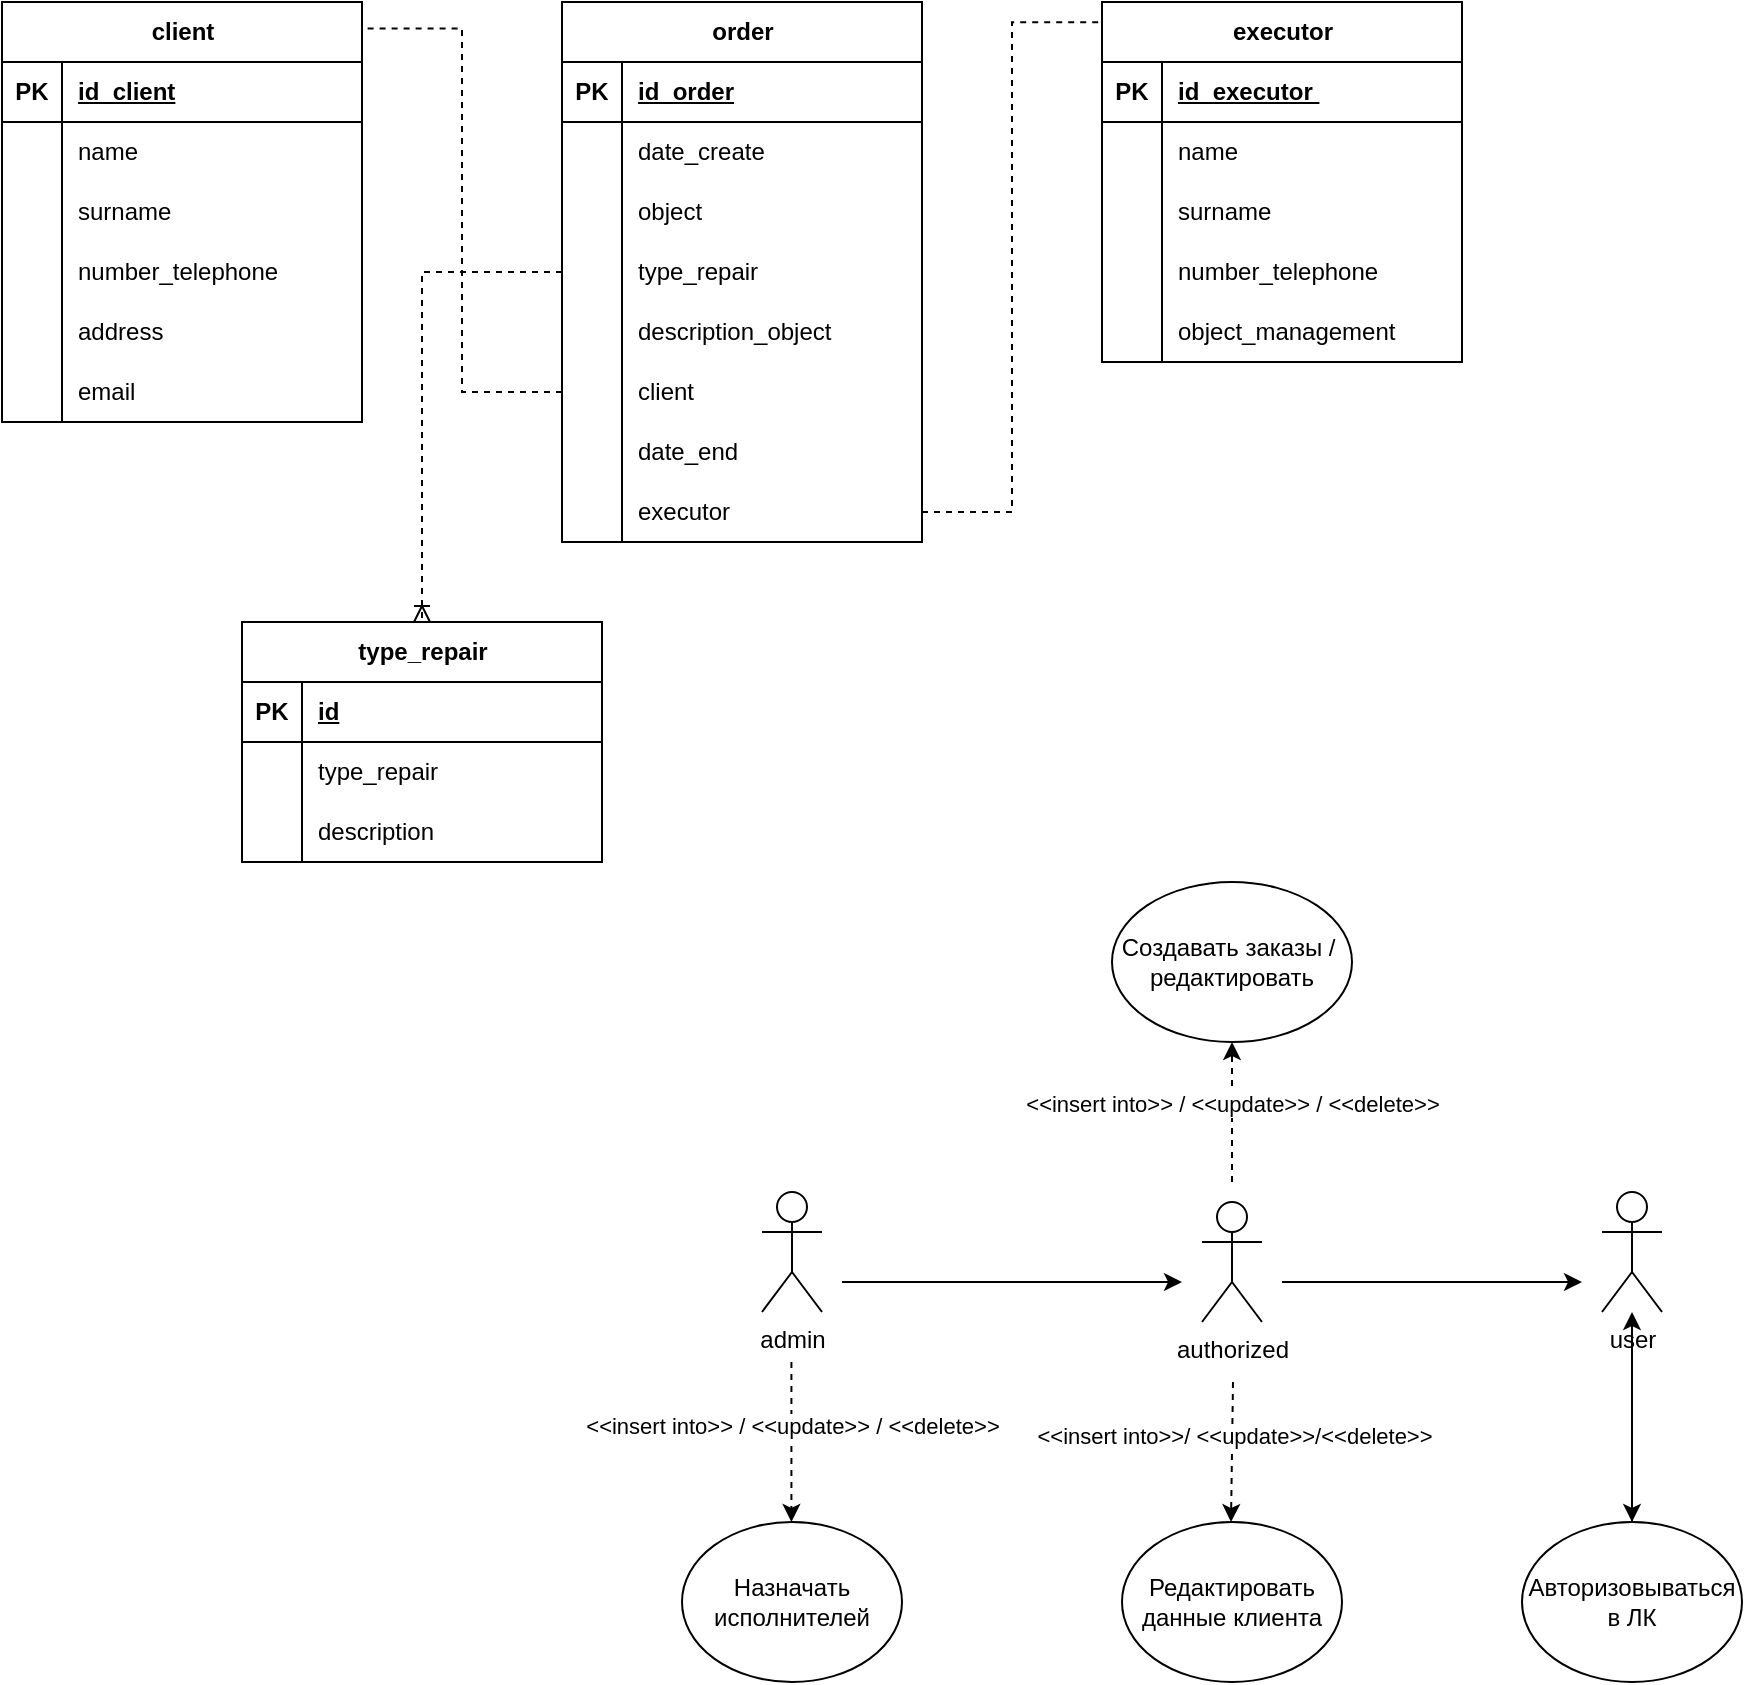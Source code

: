 <mxfile version="22.1.11" type="github">
  <diagram name="Страница — 1" id="BhR75LDqvuKC7P2YBH4j">
    <mxGraphModel dx="1195" dy="659" grid="1" gridSize="10" guides="1" tooltips="1" connect="1" arrows="1" fold="1" page="1" pageScale="1" pageWidth="827" pageHeight="1169" math="0" shadow="0">
      <root>
        <mxCell id="0" />
        <mxCell id="1" parent="0" />
        <mxCell id="DyxRp0enMMFYXPXoflQS-2" value="order" style="shape=table;startSize=30;container=1;collapsible=1;childLayout=tableLayout;fixedRows=1;rowLines=0;fontStyle=1;align=center;resizeLast=1;html=1;" parent="1" vertex="1">
          <mxGeometry x="280" y="40" width="180" height="270" as="geometry" />
        </mxCell>
        <mxCell id="DyxRp0enMMFYXPXoflQS-3" value="" style="shape=tableRow;horizontal=0;startSize=0;swimlaneHead=0;swimlaneBody=0;fillColor=none;collapsible=0;dropTarget=0;points=[[0,0.5],[1,0.5]];portConstraint=eastwest;top=0;left=0;right=0;bottom=1;" parent="DyxRp0enMMFYXPXoflQS-2" vertex="1">
          <mxGeometry y="30" width="180" height="30" as="geometry" />
        </mxCell>
        <mxCell id="DyxRp0enMMFYXPXoflQS-4" value="PK" style="shape=partialRectangle;connectable=0;fillColor=none;top=0;left=0;bottom=0;right=0;fontStyle=1;overflow=hidden;whiteSpace=wrap;html=1;" parent="DyxRp0enMMFYXPXoflQS-3" vertex="1">
          <mxGeometry width="30" height="30" as="geometry">
            <mxRectangle width="30" height="30" as="alternateBounds" />
          </mxGeometry>
        </mxCell>
        <mxCell id="DyxRp0enMMFYXPXoflQS-5" value="id_order" style="shape=partialRectangle;connectable=0;fillColor=none;top=0;left=0;bottom=0;right=0;align=left;spacingLeft=6;fontStyle=5;overflow=hidden;whiteSpace=wrap;html=1;" parent="DyxRp0enMMFYXPXoflQS-3" vertex="1">
          <mxGeometry x="30" width="150" height="30" as="geometry">
            <mxRectangle width="150" height="30" as="alternateBounds" />
          </mxGeometry>
        </mxCell>
        <mxCell id="DyxRp0enMMFYXPXoflQS-6" value="" style="shape=tableRow;horizontal=0;startSize=0;swimlaneHead=0;swimlaneBody=0;fillColor=none;collapsible=0;dropTarget=0;points=[[0,0.5],[1,0.5]];portConstraint=eastwest;top=0;left=0;right=0;bottom=0;" parent="DyxRp0enMMFYXPXoflQS-2" vertex="1">
          <mxGeometry y="60" width="180" height="30" as="geometry" />
        </mxCell>
        <mxCell id="DyxRp0enMMFYXPXoflQS-7" value="" style="shape=partialRectangle;connectable=0;fillColor=none;top=0;left=0;bottom=0;right=0;editable=1;overflow=hidden;whiteSpace=wrap;html=1;" parent="DyxRp0enMMFYXPXoflQS-6" vertex="1">
          <mxGeometry width="30" height="30" as="geometry">
            <mxRectangle width="30" height="30" as="alternateBounds" />
          </mxGeometry>
        </mxCell>
        <mxCell id="DyxRp0enMMFYXPXoflQS-8" value="date_create" style="shape=partialRectangle;connectable=0;fillColor=none;top=0;left=0;bottom=0;right=0;align=left;spacingLeft=6;overflow=hidden;whiteSpace=wrap;html=1;" parent="DyxRp0enMMFYXPXoflQS-6" vertex="1">
          <mxGeometry x="30" width="150" height="30" as="geometry">
            <mxRectangle width="150" height="30" as="alternateBounds" />
          </mxGeometry>
        </mxCell>
        <mxCell id="DyxRp0enMMFYXPXoflQS-9" value="" style="shape=tableRow;horizontal=0;startSize=0;swimlaneHead=0;swimlaneBody=0;fillColor=none;collapsible=0;dropTarget=0;points=[[0,0.5],[1,0.5]];portConstraint=eastwest;top=0;left=0;right=0;bottom=0;" parent="DyxRp0enMMFYXPXoflQS-2" vertex="1">
          <mxGeometry y="90" width="180" height="30" as="geometry" />
        </mxCell>
        <mxCell id="DyxRp0enMMFYXPXoflQS-10" value="" style="shape=partialRectangle;connectable=0;fillColor=none;top=0;left=0;bottom=0;right=0;editable=1;overflow=hidden;whiteSpace=wrap;html=1;" parent="DyxRp0enMMFYXPXoflQS-9" vertex="1">
          <mxGeometry width="30" height="30" as="geometry">
            <mxRectangle width="30" height="30" as="alternateBounds" />
          </mxGeometry>
        </mxCell>
        <mxCell id="DyxRp0enMMFYXPXoflQS-11" value="object" style="shape=partialRectangle;connectable=0;fillColor=none;top=0;left=0;bottom=0;right=0;align=left;spacingLeft=6;overflow=hidden;whiteSpace=wrap;html=1;" parent="DyxRp0enMMFYXPXoflQS-9" vertex="1">
          <mxGeometry x="30" width="150" height="30" as="geometry">
            <mxRectangle width="150" height="30" as="alternateBounds" />
          </mxGeometry>
        </mxCell>
        <mxCell id="DyxRp0enMMFYXPXoflQS-12" value="" style="shape=tableRow;horizontal=0;startSize=0;swimlaneHead=0;swimlaneBody=0;fillColor=none;collapsible=0;dropTarget=0;points=[[0,0.5],[1,0.5]];portConstraint=eastwest;top=0;left=0;right=0;bottom=0;" parent="DyxRp0enMMFYXPXoflQS-2" vertex="1">
          <mxGeometry y="120" width="180" height="30" as="geometry" />
        </mxCell>
        <mxCell id="DyxRp0enMMFYXPXoflQS-13" value="" style="shape=partialRectangle;connectable=0;fillColor=none;top=0;left=0;bottom=0;right=0;editable=1;overflow=hidden;whiteSpace=wrap;html=1;" parent="DyxRp0enMMFYXPXoflQS-12" vertex="1">
          <mxGeometry width="30" height="30" as="geometry">
            <mxRectangle width="30" height="30" as="alternateBounds" />
          </mxGeometry>
        </mxCell>
        <mxCell id="DyxRp0enMMFYXPXoflQS-14" value="type_repair" style="shape=partialRectangle;connectable=0;fillColor=none;top=0;left=0;bottom=0;right=0;align=left;spacingLeft=6;overflow=hidden;whiteSpace=wrap;html=1;" parent="DyxRp0enMMFYXPXoflQS-12" vertex="1">
          <mxGeometry x="30" width="150" height="30" as="geometry">
            <mxRectangle width="150" height="30" as="alternateBounds" />
          </mxGeometry>
        </mxCell>
        <mxCell id="DyxRp0enMMFYXPXoflQS-34" style="shape=tableRow;horizontal=0;startSize=0;swimlaneHead=0;swimlaneBody=0;fillColor=none;collapsible=0;dropTarget=0;points=[[0,0.5],[1,0.5]];portConstraint=eastwest;top=0;left=0;right=0;bottom=0;" parent="DyxRp0enMMFYXPXoflQS-2" vertex="1">
          <mxGeometry y="150" width="180" height="30" as="geometry" />
        </mxCell>
        <mxCell id="DyxRp0enMMFYXPXoflQS-35" style="shape=partialRectangle;connectable=0;fillColor=none;top=0;left=0;bottom=0;right=0;editable=1;overflow=hidden;whiteSpace=wrap;html=1;" parent="DyxRp0enMMFYXPXoflQS-34" vertex="1">
          <mxGeometry width="30" height="30" as="geometry">
            <mxRectangle width="30" height="30" as="alternateBounds" />
          </mxGeometry>
        </mxCell>
        <mxCell id="DyxRp0enMMFYXPXoflQS-36" value="description_object" style="shape=partialRectangle;connectable=0;fillColor=none;top=0;left=0;bottom=0;right=0;align=left;spacingLeft=6;overflow=hidden;whiteSpace=wrap;html=1;" parent="DyxRp0enMMFYXPXoflQS-34" vertex="1">
          <mxGeometry x="30" width="150" height="30" as="geometry">
            <mxRectangle width="150" height="30" as="alternateBounds" />
          </mxGeometry>
        </mxCell>
        <mxCell id="DyxRp0enMMFYXPXoflQS-37" style="shape=tableRow;horizontal=0;startSize=0;swimlaneHead=0;swimlaneBody=0;fillColor=none;collapsible=0;dropTarget=0;points=[[0,0.5],[1,0.5]];portConstraint=eastwest;top=0;left=0;right=0;bottom=0;" parent="DyxRp0enMMFYXPXoflQS-2" vertex="1">
          <mxGeometry y="180" width="180" height="30" as="geometry" />
        </mxCell>
        <mxCell id="DyxRp0enMMFYXPXoflQS-38" style="shape=partialRectangle;connectable=0;fillColor=none;top=0;left=0;bottom=0;right=0;editable=1;overflow=hidden;whiteSpace=wrap;html=1;" parent="DyxRp0enMMFYXPXoflQS-37" vertex="1">
          <mxGeometry width="30" height="30" as="geometry">
            <mxRectangle width="30" height="30" as="alternateBounds" />
          </mxGeometry>
        </mxCell>
        <mxCell id="DyxRp0enMMFYXPXoflQS-39" value="client" style="shape=partialRectangle;connectable=0;fillColor=none;top=0;left=0;bottom=0;right=0;align=left;spacingLeft=6;overflow=hidden;whiteSpace=wrap;html=1;" parent="DyxRp0enMMFYXPXoflQS-37" vertex="1">
          <mxGeometry x="30" width="150" height="30" as="geometry">
            <mxRectangle width="150" height="30" as="alternateBounds" />
          </mxGeometry>
        </mxCell>
        <mxCell id="DyxRp0enMMFYXPXoflQS-40" style="shape=tableRow;horizontal=0;startSize=0;swimlaneHead=0;swimlaneBody=0;fillColor=none;collapsible=0;dropTarget=0;points=[[0,0.5],[1,0.5]];portConstraint=eastwest;top=0;left=0;right=0;bottom=0;" parent="DyxRp0enMMFYXPXoflQS-2" vertex="1">
          <mxGeometry y="210" width="180" height="30" as="geometry" />
        </mxCell>
        <mxCell id="DyxRp0enMMFYXPXoflQS-41" style="shape=partialRectangle;connectable=0;fillColor=none;top=0;left=0;bottom=0;right=0;editable=1;overflow=hidden;whiteSpace=wrap;html=1;" parent="DyxRp0enMMFYXPXoflQS-40" vertex="1">
          <mxGeometry width="30" height="30" as="geometry">
            <mxRectangle width="30" height="30" as="alternateBounds" />
          </mxGeometry>
        </mxCell>
        <mxCell id="DyxRp0enMMFYXPXoflQS-42" value="date_end" style="shape=partialRectangle;connectable=0;fillColor=none;top=0;left=0;bottom=0;right=0;align=left;spacingLeft=6;overflow=hidden;whiteSpace=wrap;html=1;" parent="DyxRp0enMMFYXPXoflQS-40" vertex="1">
          <mxGeometry x="30" width="150" height="30" as="geometry">
            <mxRectangle width="150" height="30" as="alternateBounds" />
          </mxGeometry>
        </mxCell>
        <mxCell id="DyxRp0enMMFYXPXoflQS-43" style="shape=tableRow;horizontal=0;startSize=0;swimlaneHead=0;swimlaneBody=0;fillColor=none;collapsible=0;dropTarget=0;points=[[0,0.5],[1,0.5]];portConstraint=eastwest;top=0;left=0;right=0;bottom=0;" parent="DyxRp0enMMFYXPXoflQS-2" vertex="1">
          <mxGeometry y="240" width="180" height="30" as="geometry" />
        </mxCell>
        <mxCell id="DyxRp0enMMFYXPXoflQS-44" style="shape=partialRectangle;connectable=0;fillColor=none;top=0;left=0;bottom=0;right=0;editable=1;overflow=hidden;whiteSpace=wrap;html=1;" parent="DyxRp0enMMFYXPXoflQS-43" vertex="1">
          <mxGeometry width="30" height="30" as="geometry">
            <mxRectangle width="30" height="30" as="alternateBounds" />
          </mxGeometry>
        </mxCell>
        <mxCell id="DyxRp0enMMFYXPXoflQS-45" value="executor" style="shape=partialRectangle;connectable=0;fillColor=none;top=0;left=0;bottom=0;right=0;align=left;spacingLeft=6;overflow=hidden;whiteSpace=wrap;html=1;" parent="DyxRp0enMMFYXPXoflQS-43" vertex="1">
          <mxGeometry x="30" width="150" height="30" as="geometry">
            <mxRectangle width="150" height="30" as="alternateBounds" />
          </mxGeometry>
        </mxCell>
        <mxCell id="DyxRp0enMMFYXPXoflQS-15" value="client" style="shape=table;startSize=30;container=1;collapsible=1;childLayout=tableLayout;fixedRows=1;rowLines=0;fontStyle=1;align=center;resizeLast=1;html=1;" parent="1" vertex="1">
          <mxGeometry y="40" width="180" height="210" as="geometry">
            <mxRectangle x="320" y="40" width="70" height="30" as="alternateBounds" />
          </mxGeometry>
        </mxCell>
        <mxCell id="DyxRp0enMMFYXPXoflQS-16" value="" style="shape=tableRow;horizontal=0;startSize=0;swimlaneHead=0;swimlaneBody=0;fillColor=none;collapsible=0;dropTarget=0;points=[[0,0.5],[1,0.5]];portConstraint=eastwest;top=0;left=0;right=0;bottom=1;" parent="DyxRp0enMMFYXPXoflQS-15" vertex="1">
          <mxGeometry y="30" width="180" height="30" as="geometry" />
        </mxCell>
        <mxCell id="DyxRp0enMMFYXPXoflQS-17" value="PK" style="shape=partialRectangle;connectable=0;fillColor=none;top=0;left=0;bottom=0;right=0;fontStyle=1;overflow=hidden;whiteSpace=wrap;html=1;" parent="DyxRp0enMMFYXPXoflQS-16" vertex="1">
          <mxGeometry width="30" height="30" as="geometry">
            <mxRectangle width="30" height="30" as="alternateBounds" />
          </mxGeometry>
        </mxCell>
        <mxCell id="DyxRp0enMMFYXPXoflQS-18" value="id_client" style="shape=partialRectangle;connectable=0;fillColor=none;top=0;left=0;bottom=0;right=0;align=left;spacingLeft=6;fontStyle=5;overflow=hidden;whiteSpace=wrap;html=1;" parent="DyxRp0enMMFYXPXoflQS-16" vertex="1">
          <mxGeometry x="30" width="150" height="30" as="geometry">
            <mxRectangle width="150" height="30" as="alternateBounds" />
          </mxGeometry>
        </mxCell>
        <mxCell id="DyxRp0enMMFYXPXoflQS-19" value="" style="shape=tableRow;horizontal=0;startSize=0;swimlaneHead=0;swimlaneBody=0;fillColor=none;collapsible=0;dropTarget=0;points=[[0,0.5],[1,0.5]];portConstraint=eastwest;top=0;left=0;right=0;bottom=0;" parent="DyxRp0enMMFYXPXoflQS-15" vertex="1">
          <mxGeometry y="60" width="180" height="30" as="geometry" />
        </mxCell>
        <mxCell id="DyxRp0enMMFYXPXoflQS-20" value="" style="shape=partialRectangle;connectable=0;fillColor=none;top=0;left=0;bottom=0;right=0;editable=1;overflow=hidden;whiteSpace=wrap;html=1;" parent="DyxRp0enMMFYXPXoflQS-19" vertex="1">
          <mxGeometry width="30" height="30" as="geometry">
            <mxRectangle width="30" height="30" as="alternateBounds" />
          </mxGeometry>
        </mxCell>
        <mxCell id="DyxRp0enMMFYXPXoflQS-21" value="name" style="shape=partialRectangle;connectable=0;fillColor=none;top=0;left=0;bottom=0;right=0;align=left;spacingLeft=6;overflow=hidden;whiteSpace=wrap;html=1;" parent="DyxRp0enMMFYXPXoflQS-19" vertex="1">
          <mxGeometry x="30" width="150" height="30" as="geometry">
            <mxRectangle width="150" height="30" as="alternateBounds" />
          </mxGeometry>
        </mxCell>
        <mxCell id="DyxRp0enMMFYXPXoflQS-22" value="" style="shape=tableRow;horizontal=0;startSize=0;swimlaneHead=0;swimlaneBody=0;fillColor=none;collapsible=0;dropTarget=0;points=[[0,0.5],[1,0.5]];portConstraint=eastwest;top=0;left=0;right=0;bottom=0;" parent="DyxRp0enMMFYXPXoflQS-15" vertex="1">
          <mxGeometry y="90" width="180" height="30" as="geometry" />
        </mxCell>
        <mxCell id="DyxRp0enMMFYXPXoflQS-23" value="" style="shape=partialRectangle;connectable=0;fillColor=none;top=0;left=0;bottom=0;right=0;editable=1;overflow=hidden;whiteSpace=wrap;html=1;" parent="DyxRp0enMMFYXPXoflQS-22" vertex="1">
          <mxGeometry width="30" height="30" as="geometry">
            <mxRectangle width="30" height="30" as="alternateBounds" />
          </mxGeometry>
        </mxCell>
        <mxCell id="DyxRp0enMMFYXPXoflQS-24" value="surname" style="shape=partialRectangle;connectable=0;fillColor=none;top=0;left=0;bottom=0;right=0;align=left;spacingLeft=6;overflow=hidden;whiteSpace=wrap;html=1;" parent="DyxRp0enMMFYXPXoflQS-22" vertex="1">
          <mxGeometry x="30" width="150" height="30" as="geometry">
            <mxRectangle width="150" height="30" as="alternateBounds" />
          </mxGeometry>
        </mxCell>
        <mxCell id="DyxRp0enMMFYXPXoflQS-25" value="" style="shape=tableRow;horizontal=0;startSize=0;swimlaneHead=0;swimlaneBody=0;fillColor=none;collapsible=0;dropTarget=0;points=[[0,0.5],[1,0.5]];portConstraint=eastwest;top=0;left=0;right=0;bottom=0;" parent="DyxRp0enMMFYXPXoflQS-15" vertex="1">
          <mxGeometry y="120" width="180" height="30" as="geometry" />
        </mxCell>
        <mxCell id="DyxRp0enMMFYXPXoflQS-26" value="" style="shape=partialRectangle;connectable=0;fillColor=none;top=0;left=0;bottom=0;right=0;editable=1;overflow=hidden;whiteSpace=wrap;html=1;" parent="DyxRp0enMMFYXPXoflQS-25" vertex="1">
          <mxGeometry width="30" height="30" as="geometry">
            <mxRectangle width="30" height="30" as="alternateBounds" />
          </mxGeometry>
        </mxCell>
        <mxCell id="DyxRp0enMMFYXPXoflQS-27" value="number_telephone" style="shape=partialRectangle;connectable=0;fillColor=none;top=0;left=0;bottom=0;right=0;align=left;spacingLeft=6;overflow=hidden;whiteSpace=wrap;html=1;" parent="DyxRp0enMMFYXPXoflQS-25" vertex="1">
          <mxGeometry x="30" width="150" height="30" as="geometry">
            <mxRectangle width="150" height="30" as="alternateBounds" />
          </mxGeometry>
        </mxCell>
        <mxCell id="DyxRp0enMMFYXPXoflQS-28" style="shape=tableRow;horizontal=0;startSize=0;swimlaneHead=0;swimlaneBody=0;fillColor=none;collapsible=0;dropTarget=0;points=[[0,0.5],[1,0.5]];portConstraint=eastwest;top=0;left=0;right=0;bottom=0;" parent="DyxRp0enMMFYXPXoflQS-15" vertex="1">
          <mxGeometry y="150" width="180" height="30" as="geometry" />
        </mxCell>
        <mxCell id="DyxRp0enMMFYXPXoflQS-29" style="shape=partialRectangle;connectable=0;fillColor=none;top=0;left=0;bottom=0;right=0;editable=1;overflow=hidden;whiteSpace=wrap;html=1;" parent="DyxRp0enMMFYXPXoflQS-28" vertex="1">
          <mxGeometry width="30" height="30" as="geometry">
            <mxRectangle width="30" height="30" as="alternateBounds" />
          </mxGeometry>
        </mxCell>
        <mxCell id="DyxRp0enMMFYXPXoflQS-30" value="address" style="shape=partialRectangle;connectable=0;fillColor=none;top=0;left=0;bottom=0;right=0;align=left;spacingLeft=6;overflow=hidden;whiteSpace=wrap;html=1;" parent="DyxRp0enMMFYXPXoflQS-28" vertex="1">
          <mxGeometry x="30" width="150" height="30" as="geometry">
            <mxRectangle width="150" height="30" as="alternateBounds" />
          </mxGeometry>
        </mxCell>
        <mxCell id="DyxRp0enMMFYXPXoflQS-31" style="shape=tableRow;horizontal=0;startSize=0;swimlaneHead=0;swimlaneBody=0;fillColor=none;collapsible=0;dropTarget=0;points=[[0,0.5],[1,0.5]];portConstraint=eastwest;top=0;left=0;right=0;bottom=0;" parent="DyxRp0enMMFYXPXoflQS-15" vertex="1">
          <mxGeometry y="180" width="180" height="30" as="geometry" />
        </mxCell>
        <mxCell id="DyxRp0enMMFYXPXoflQS-32" style="shape=partialRectangle;connectable=0;fillColor=none;top=0;left=0;bottom=0;right=0;editable=1;overflow=hidden;whiteSpace=wrap;html=1;" parent="DyxRp0enMMFYXPXoflQS-31" vertex="1">
          <mxGeometry width="30" height="30" as="geometry">
            <mxRectangle width="30" height="30" as="alternateBounds" />
          </mxGeometry>
        </mxCell>
        <mxCell id="DyxRp0enMMFYXPXoflQS-33" value="email" style="shape=partialRectangle;connectable=0;fillColor=none;top=0;left=0;bottom=0;right=0;align=left;spacingLeft=6;overflow=hidden;whiteSpace=wrap;html=1;" parent="DyxRp0enMMFYXPXoflQS-31" vertex="1">
          <mxGeometry x="30" width="150" height="30" as="geometry">
            <mxRectangle width="150" height="30" as="alternateBounds" />
          </mxGeometry>
        </mxCell>
        <mxCell id="DyxRp0enMMFYXPXoflQS-46" value="executor" style="shape=table;startSize=30;container=1;collapsible=1;childLayout=tableLayout;fixedRows=1;rowLines=0;fontStyle=1;align=center;resizeLast=1;html=1;" parent="1" vertex="1">
          <mxGeometry x="550" y="40" width="180" height="180" as="geometry" />
        </mxCell>
        <mxCell id="DyxRp0enMMFYXPXoflQS-47" value="" style="shape=tableRow;horizontal=0;startSize=0;swimlaneHead=0;swimlaneBody=0;fillColor=none;collapsible=0;dropTarget=0;points=[[0,0.5],[1,0.5]];portConstraint=eastwest;top=0;left=0;right=0;bottom=1;" parent="DyxRp0enMMFYXPXoflQS-46" vertex="1">
          <mxGeometry y="30" width="180" height="30" as="geometry" />
        </mxCell>
        <mxCell id="DyxRp0enMMFYXPXoflQS-48" value="PK" style="shape=partialRectangle;connectable=0;fillColor=none;top=0;left=0;bottom=0;right=0;fontStyle=1;overflow=hidden;whiteSpace=wrap;html=1;" parent="DyxRp0enMMFYXPXoflQS-47" vertex="1">
          <mxGeometry width="30" height="30" as="geometry">
            <mxRectangle width="30" height="30" as="alternateBounds" />
          </mxGeometry>
        </mxCell>
        <mxCell id="DyxRp0enMMFYXPXoflQS-49" value="id_executor&amp;nbsp;" style="shape=partialRectangle;connectable=0;fillColor=none;top=0;left=0;bottom=0;right=0;align=left;spacingLeft=6;fontStyle=5;overflow=hidden;whiteSpace=wrap;html=1;" parent="DyxRp0enMMFYXPXoflQS-47" vertex="1">
          <mxGeometry x="30" width="150" height="30" as="geometry">
            <mxRectangle width="150" height="30" as="alternateBounds" />
          </mxGeometry>
        </mxCell>
        <mxCell id="DyxRp0enMMFYXPXoflQS-50" value="" style="shape=tableRow;horizontal=0;startSize=0;swimlaneHead=0;swimlaneBody=0;fillColor=none;collapsible=0;dropTarget=0;points=[[0,0.5],[1,0.5]];portConstraint=eastwest;top=0;left=0;right=0;bottom=0;" parent="DyxRp0enMMFYXPXoflQS-46" vertex="1">
          <mxGeometry y="60" width="180" height="30" as="geometry" />
        </mxCell>
        <mxCell id="DyxRp0enMMFYXPXoflQS-51" value="" style="shape=partialRectangle;connectable=0;fillColor=none;top=0;left=0;bottom=0;right=0;editable=1;overflow=hidden;whiteSpace=wrap;html=1;" parent="DyxRp0enMMFYXPXoflQS-50" vertex="1">
          <mxGeometry width="30" height="30" as="geometry">
            <mxRectangle width="30" height="30" as="alternateBounds" />
          </mxGeometry>
        </mxCell>
        <mxCell id="DyxRp0enMMFYXPXoflQS-52" value="name" style="shape=partialRectangle;connectable=0;fillColor=none;top=0;left=0;bottom=0;right=0;align=left;spacingLeft=6;overflow=hidden;whiteSpace=wrap;html=1;" parent="DyxRp0enMMFYXPXoflQS-50" vertex="1">
          <mxGeometry x="30" width="150" height="30" as="geometry">
            <mxRectangle width="150" height="30" as="alternateBounds" />
          </mxGeometry>
        </mxCell>
        <mxCell id="DyxRp0enMMFYXPXoflQS-53" value="" style="shape=tableRow;horizontal=0;startSize=0;swimlaneHead=0;swimlaneBody=0;fillColor=none;collapsible=0;dropTarget=0;points=[[0,0.5],[1,0.5]];portConstraint=eastwest;top=0;left=0;right=0;bottom=0;" parent="DyxRp0enMMFYXPXoflQS-46" vertex="1">
          <mxGeometry y="90" width="180" height="30" as="geometry" />
        </mxCell>
        <mxCell id="DyxRp0enMMFYXPXoflQS-54" value="" style="shape=partialRectangle;connectable=0;fillColor=none;top=0;left=0;bottom=0;right=0;editable=1;overflow=hidden;whiteSpace=wrap;html=1;" parent="DyxRp0enMMFYXPXoflQS-53" vertex="1">
          <mxGeometry width="30" height="30" as="geometry">
            <mxRectangle width="30" height="30" as="alternateBounds" />
          </mxGeometry>
        </mxCell>
        <mxCell id="DyxRp0enMMFYXPXoflQS-55" value="surname" style="shape=partialRectangle;connectable=0;fillColor=none;top=0;left=0;bottom=0;right=0;align=left;spacingLeft=6;overflow=hidden;whiteSpace=wrap;html=1;" parent="DyxRp0enMMFYXPXoflQS-53" vertex="1">
          <mxGeometry x="30" width="150" height="30" as="geometry">
            <mxRectangle width="150" height="30" as="alternateBounds" />
          </mxGeometry>
        </mxCell>
        <mxCell id="DyxRp0enMMFYXPXoflQS-56" value="" style="shape=tableRow;horizontal=0;startSize=0;swimlaneHead=0;swimlaneBody=0;fillColor=none;collapsible=0;dropTarget=0;points=[[0,0.5],[1,0.5]];portConstraint=eastwest;top=0;left=0;right=0;bottom=0;" parent="DyxRp0enMMFYXPXoflQS-46" vertex="1">
          <mxGeometry y="120" width="180" height="30" as="geometry" />
        </mxCell>
        <mxCell id="DyxRp0enMMFYXPXoflQS-57" value="" style="shape=partialRectangle;connectable=0;fillColor=none;top=0;left=0;bottom=0;right=0;editable=1;overflow=hidden;whiteSpace=wrap;html=1;" parent="DyxRp0enMMFYXPXoflQS-56" vertex="1">
          <mxGeometry width="30" height="30" as="geometry">
            <mxRectangle width="30" height="30" as="alternateBounds" />
          </mxGeometry>
        </mxCell>
        <mxCell id="DyxRp0enMMFYXPXoflQS-58" value="number_telephone" style="shape=partialRectangle;connectable=0;fillColor=none;top=0;left=0;bottom=0;right=0;align=left;spacingLeft=6;overflow=hidden;whiteSpace=wrap;html=1;" parent="DyxRp0enMMFYXPXoflQS-56" vertex="1">
          <mxGeometry x="30" width="150" height="30" as="geometry">
            <mxRectangle width="150" height="30" as="alternateBounds" />
          </mxGeometry>
        </mxCell>
        <mxCell id="DyxRp0enMMFYXPXoflQS-59" style="shape=tableRow;horizontal=0;startSize=0;swimlaneHead=0;swimlaneBody=0;fillColor=none;collapsible=0;dropTarget=0;points=[[0,0.5],[1,0.5]];portConstraint=eastwest;top=0;left=0;right=0;bottom=0;" parent="DyxRp0enMMFYXPXoflQS-46" vertex="1">
          <mxGeometry y="150" width="180" height="30" as="geometry" />
        </mxCell>
        <mxCell id="DyxRp0enMMFYXPXoflQS-60" style="shape=partialRectangle;connectable=0;fillColor=none;top=0;left=0;bottom=0;right=0;editable=1;overflow=hidden;whiteSpace=wrap;html=1;" parent="DyxRp0enMMFYXPXoflQS-59" vertex="1">
          <mxGeometry width="30" height="30" as="geometry">
            <mxRectangle width="30" height="30" as="alternateBounds" />
          </mxGeometry>
        </mxCell>
        <mxCell id="DyxRp0enMMFYXPXoflQS-61" value="object_management" style="shape=partialRectangle;connectable=0;fillColor=none;top=0;left=0;bottom=0;right=0;align=left;spacingLeft=6;overflow=hidden;whiteSpace=wrap;html=1;" parent="DyxRp0enMMFYXPXoflQS-59" vertex="1">
          <mxGeometry x="30" width="150" height="30" as="geometry">
            <mxRectangle width="150" height="30" as="alternateBounds" />
          </mxGeometry>
        </mxCell>
        <mxCell id="DyxRp0enMMFYXPXoflQS-62" style="edgeStyle=orthogonalEdgeStyle;rounded=0;orthogonalLoop=1;jettySize=auto;html=1;entryX=1.01;entryY=0.063;entryDx=0;entryDy=0;entryPerimeter=0;dashed=1;endArrow=none;endFill=0;" parent="1" source="DyxRp0enMMFYXPXoflQS-37" target="DyxRp0enMMFYXPXoflQS-15" edge="1">
          <mxGeometry relative="1" as="geometry" />
        </mxCell>
        <mxCell id="DyxRp0enMMFYXPXoflQS-64" style="edgeStyle=orthogonalEdgeStyle;rounded=0;orthogonalLoop=1;jettySize=auto;html=1;entryX=0;entryY=0.056;entryDx=0;entryDy=0;entryPerimeter=0;dashed=1;endArrow=none;endFill=0;" parent="1" source="DyxRp0enMMFYXPXoflQS-43" target="DyxRp0enMMFYXPXoflQS-46" edge="1">
          <mxGeometry relative="1" as="geometry" />
        </mxCell>
        <mxCell id="HXceYsoEBnCf-UGRjoVi-1" value="type_repair" style="shape=table;startSize=30;container=1;collapsible=1;childLayout=tableLayout;fixedRows=1;rowLines=0;fontStyle=1;align=center;resizeLast=1;html=1;" vertex="1" parent="1">
          <mxGeometry x="120" y="350" width="180" height="120" as="geometry" />
        </mxCell>
        <mxCell id="HXceYsoEBnCf-UGRjoVi-2" value="" style="shape=tableRow;horizontal=0;startSize=0;swimlaneHead=0;swimlaneBody=0;fillColor=none;collapsible=0;dropTarget=0;points=[[0,0.5],[1,0.5]];portConstraint=eastwest;top=0;left=0;right=0;bottom=1;" vertex="1" parent="HXceYsoEBnCf-UGRjoVi-1">
          <mxGeometry y="30" width="180" height="30" as="geometry" />
        </mxCell>
        <mxCell id="HXceYsoEBnCf-UGRjoVi-3" value="PK" style="shape=partialRectangle;connectable=0;fillColor=none;top=0;left=0;bottom=0;right=0;fontStyle=1;overflow=hidden;whiteSpace=wrap;html=1;" vertex="1" parent="HXceYsoEBnCf-UGRjoVi-2">
          <mxGeometry width="30" height="30" as="geometry">
            <mxRectangle width="30" height="30" as="alternateBounds" />
          </mxGeometry>
        </mxCell>
        <mxCell id="HXceYsoEBnCf-UGRjoVi-4" value="id" style="shape=partialRectangle;connectable=0;fillColor=none;top=0;left=0;bottom=0;right=0;align=left;spacingLeft=6;fontStyle=5;overflow=hidden;whiteSpace=wrap;html=1;" vertex="1" parent="HXceYsoEBnCf-UGRjoVi-2">
          <mxGeometry x="30" width="150" height="30" as="geometry">
            <mxRectangle width="150" height="30" as="alternateBounds" />
          </mxGeometry>
        </mxCell>
        <mxCell id="HXceYsoEBnCf-UGRjoVi-5" value="" style="shape=tableRow;horizontal=0;startSize=0;swimlaneHead=0;swimlaneBody=0;fillColor=none;collapsible=0;dropTarget=0;points=[[0,0.5],[1,0.5]];portConstraint=eastwest;top=0;left=0;right=0;bottom=0;" vertex="1" parent="HXceYsoEBnCf-UGRjoVi-1">
          <mxGeometry y="60" width="180" height="30" as="geometry" />
        </mxCell>
        <mxCell id="HXceYsoEBnCf-UGRjoVi-6" value="" style="shape=partialRectangle;connectable=0;fillColor=none;top=0;left=0;bottom=0;right=0;editable=1;overflow=hidden;whiteSpace=wrap;html=1;" vertex="1" parent="HXceYsoEBnCf-UGRjoVi-5">
          <mxGeometry width="30" height="30" as="geometry">
            <mxRectangle width="30" height="30" as="alternateBounds" />
          </mxGeometry>
        </mxCell>
        <mxCell id="HXceYsoEBnCf-UGRjoVi-7" value="type_repair" style="shape=partialRectangle;connectable=0;fillColor=none;top=0;left=0;bottom=0;right=0;align=left;spacingLeft=6;overflow=hidden;whiteSpace=wrap;html=1;" vertex="1" parent="HXceYsoEBnCf-UGRjoVi-5">
          <mxGeometry x="30" width="150" height="30" as="geometry">
            <mxRectangle width="150" height="30" as="alternateBounds" />
          </mxGeometry>
        </mxCell>
        <mxCell id="HXceYsoEBnCf-UGRjoVi-8" value="" style="shape=tableRow;horizontal=0;startSize=0;swimlaneHead=0;swimlaneBody=0;fillColor=none;collapsible=0;dropTarget=0;points=[[0,0.5],[1,0.5]];portConstraint=eastwest;top=0;left=0;right=0;bottom=0;" vertex="1" parent="HXceYsoEBnCf-UGRjoVi-1">
          <mxGeometry y="90" width="180" height="30" as="geometry" />
        </mxCell>
        <mxCell id="HXceYsoEBnCf-UGRjoVi-9" value="" style="shape=partialRectangle;connectable=0;fillColor=none;top=0;left=0;bottom=0;right=0;editable=1;overflow=hidden;whiteSpace=wrap;html=1;" vertex="1" parent="HXceYsoEBnCf-UGRjoVi-8">
          <mxGeometry width="30" height="30" as="geometry">
            <mxRectangle width="30" height="30" as="alternateBounds" />
          </mxGeometry>
        </mxCell>
        <mxCell id="HXceYsoEBnCf-UGRjoVi-10" value="description" style="shape=partialRectangle;connectable=0;fillColor=none;top=0;left=0;bottom=0;right=0;align=left;spacingLeft=6;overflow=hidden;whiteSpace=wrap;html=1;" vertex="1" parent="HXceYsoEBnCf-UGRjoVi-8">
          <mxGeometry x="30" width="150" height="30" as="geometry">
            <mxRectangle width="150" height="30" as="alternateBounds" />
          </mxGeometry>
        </mxCell>
        <mxCell id="HXceYsoEBnCf-UGRjoVi-14" style="edgeStyle=orthogonalEdgeStyle;rounded=0;orthogonalLoop=1;jettySize=auto;html=1;endArrow=ERoneToMany;endFill=0;dashed=1;" edge="1" parent="1" source="DyxRp0enMMFYXPXoflQS-12" target="HXceYsoEBnCf-UGRjoVi-1">
          <mxGeometry relative="1" as="geometry" />
        </mxCell>
        <mxCell id="HXceYsoEBnCf-UGRjoVi-16" value="admin" style="shape=umlActor;verticalLabelPosition=bottom;verticalAlign=top;html=1;outlineConnect=0;" vertex="1" parent="1">
          <mxGeometry x="380" y="635" width="30" height="60" as="geometry" />
        </mxCell>
        <mxCell id="HXceYsoEBnCf-UGRjoVi-17" value="authorized" style="shape=umlActor;verticalLabelPosition=bottom;verticalAlign=top;html=1;outlineConnect=0;" vertex="1" parent="1">
          <mxGeometry x="600" y="640" width="30" height="60" as="geometry" />
        </mxCell>
        <mxCell id="HXceYsoEBnCf-UGRjoVi-18" value="user&lt;br&gt;" style="shape=umlActor;verticalLabelPosition=bottom;verticalAlign=top;html=1;outlineConnect=0;" vertex="1" parent="1">
          <mxGeometry x="800" y="635" width="30" height="60" as="geometry" />
        </mxCell>
        <mxCell id="HXceYsoEBnCf-UGRjoVi-34" value="" style="edgeStyle=orthogonalEdgeStyle;rounded=0;orthogonalLoop=1;jettySize=auto;html=1;" edge="1" parent="1" source="HXceYsoEBnCf-UGRjoVi-19" target="HXceYsoEBnCf-UGRjoVi-18">
          <mxGeometry relative="1" as="geometry" />
        </mxCell>
        <mxCell id="HXceYsoEBnCf-UGRjoVi-19" value="Авторизовываться в ЛК" style="ellipse;whiteSpace=wrap;html=1;" vertex="1" parent="1">
          <mxGeometry x="760" y="800" width="110" height="80" as="geometry" />
        </mxCell>
        <mxCell id="HXceYsoEBnCf-UGRjoVi-21" value="Редактировать данные клиента" style="ellipse;whiteSpace=wrap;html=1;" vertex="1" parent="1">
          <mxGeometry x="560" y="800" width="110" height="80" as="geometry" />
        </mxCell>
        <mxCell id="HXceYsoEBnCf-UGRjoVi-22" value="Назначать исполнителей" style="ellipse;whiteSpace=wrap;html=1;" vertex="1" parent="1">
          <mxGeometry x="340" y="800" width="110" height="80" as="geometry" />
        </mxCell>
        <mxCell id="HXceYsoEBnCf-UGRjoVi-25" value="" style="endArrow=classic;html=1;rounded=0;entryX=0.5;entryY=0;entryDx=0;entryDy=0;dashed=1;" edge="1" parent="1">
          <mxGeometry width="50" height="50" relative="1" as="geometry">
            <mxPoint x="394.71" y="720" as="sourcePoint" />
            <mxPoint x="394.71" y="800" as="targetPoint" />
          </mxGeometry>
        </mxCell>
        <mxCell id="HXceYsoEBnCf-UGRjoVi-37" value="&amp;lt;&amp;lt;insert into&amp;gt;&amp;gt; / &amp;lt;&amp;lt;update&amp;gt;&amp;gt; / &amp;lt;&amp;lt;delete&amp;gt;&amp;gt;" style="edgeLabel;html=1;align=center;verticalAlign=middle;resizable=0;points=[];" vertex="1" connectable="0" parent="HXceYsoEBnCf-UGRjoVi-25">
          <mxGeometry x="-0.214" relative="1" as="geometry">
            <mxPoint as="offset" />
          </mxGeometry>
        </mxCell>
        <mxCell id="HXceYsoEBnCf-UGRjoVi-26" value="" style="endArrow=classic;html=1;rounded=0;entryX=0.5;entryY=0;entryDx=0;entryDy=0;dashed=1;" edge="1" parent="1">
          <mxGeometry width="50" height="50" relative="1" as="geometry">
            <mxPoint x="615.5" y="730" as="sourcePoint" />
            <mxPoint x="614.5" y="800" as="targetPoint" />
          </mxGeometry>
        </mxCell>
        <mxCell id="HXceYsoEBnCf-UGRjoVi-33" value="&amp;lt;&amp;lt;insert into&amp;gt;&amp;gt;/ &amp;lt;&amp;lt;update&amp;gt;&amp;gt;/&amp;lt;&amp;lt;delete&amp;gt;&amp;gt;" style="edgeLabel;html=1;align=center;verticalAlign=middle;resizable=0;points=[];" vertex="1" connectable="0" parent="HXceYsoEBnCf-UGRjoVi-26">
          <mxGeometry x="-0.225" y="1" relative="1" as="geometry">
            <mxPoint as="offset" />
          </mxGeometry>
        </mxCell>
        <mxCell id="HXceYsoEBnCf-UGRjoVi-27" value="" style="endArrow=classic;html=1;rounded=0;entryX=0.5;entryY=0;entryDx=0;entryDy=0;" edge="1" parent="1" target="HXceYsoEBnCf-UGRjoVi-19">
          <mxGeometry width="50" height="50" relative="1" as="geometry">
            <mxPoint x="815" y="725" as="sourcePoint" />
            <mxPoint x="814.5" y="795" as="targetPoint" />
          </mxGeometry>
        </mxCell>
        <mxCell id="HXceYsoEBnCf-UGRjoVi-29" value="" style="endArrow=classic;html=1;rounded=0;" edge="1" parent="1">
          <mxGeometry width="50" height="50" relative="1" as="geometry">
            <mxPoint x="420" y="680" as="sourcePoint" />
            <mxPoint x="590" y="680" as="targetPoint" />
          </mxGeometry>
        </mxCell>
        <mxCell id="HXceYsoEBnCf-UGRjoVi-30" value="" style="endArrow=classic;html=1;rounded=0;" edge="1" parent="1">
          <mxGeometry width="50" height="50" relative="1" as="geometry">
            <mxPoint x="640" y="680" as="sourcePoint" />
            <mxPoint x="790" y="680" as="targetPoint" />
          </mxGeometry>
        </mxCell>
        <mxCell id="HXceYsoEBnCf-UGRjoVi-31" value="Создавать заказы /&amp;nbsp; редактировать" style="ellipse;whiteSpace=wrap;html=1;" vertex="1" parent="1">
          <mxGeometry x="555" y="480" width="120" height="80" as="geometry" />
        </mxCell>
        <mxCell id="HXceYsoEBnCf-UGRjoVi-32" value="" style="endArrow=classic;html=1;rounded=0;entryX=0.5;entryY=1;entryDx=0;entryDy=0;dashed=1;" edge="1" parent="1" target="HXceYsoEBnCf-UGRjoVi-31">
          <mxGeometry width="50" height="50" relative="1" as="geometry">
            <mxPoint x="615" y="630" as="sourcePoint" />
            <mxPoint x="614.5" y="630" as="targetPoint" />
          </mxGeometry>
        </mxCell>
        <mxCell id="HXceYsoEBnCf-UGRjoVi-36" value="&amp;lt;&amp;lt;insert into&amp;gt;&amp;gt; / &amp;lt;&amp;lt;update&amp;gt;&amp;gt; / &amp;lt;&amp;lt;delete&amp;gt;&amp;gt;" style="edgeLabel;html=1;align=center;verticalAlign=middle;resizable=0;points=[];" vertex="1" connectable="0" parent="HXceYsoEBnCf-UGRjoVi-32">
          <mxGeometry x="0.118" relative="1" as="geometry">
            <mxPoint as="offset" />
          </mxGeometry>
        </mxCell>
      </root>
    </mxGraphModel>
  </diagram>
</mxfile>
